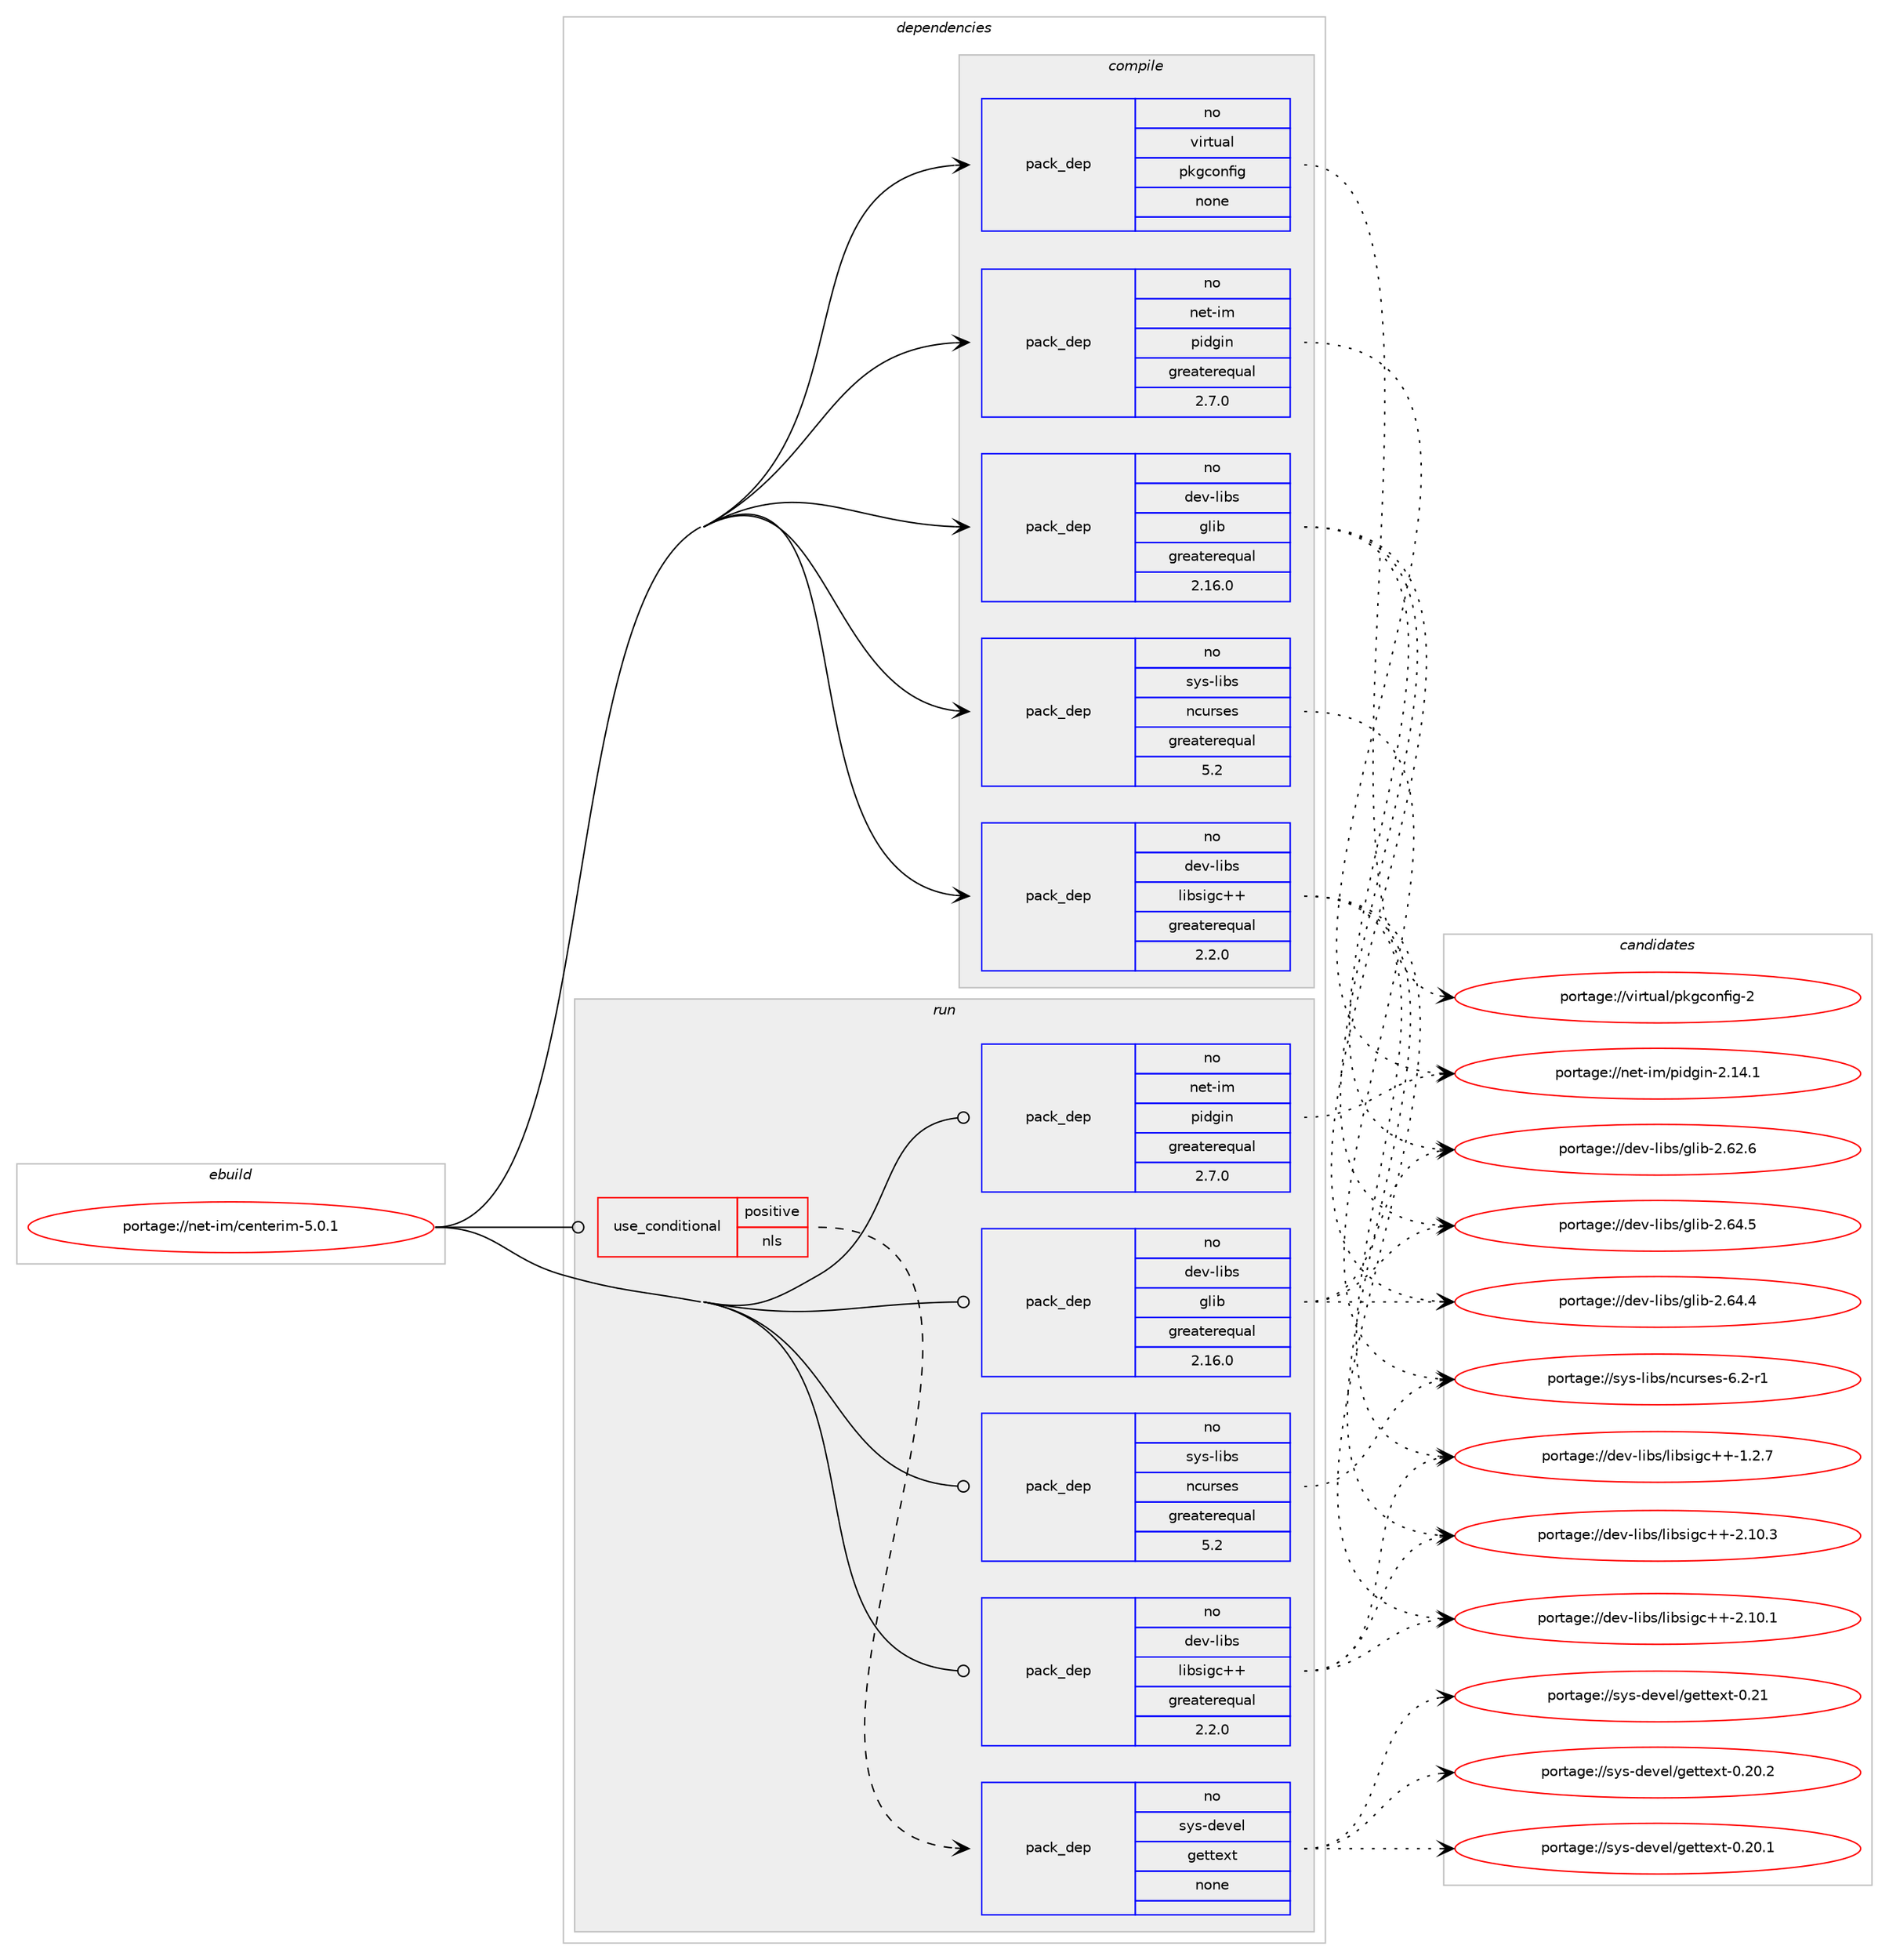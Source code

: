 digraph prolog {

# *************
# Graph options
# *************

newrank=true;
concentrate=true;
compound=true;
graph [rankdir=LR,fontname=Helvetica,fontsize=10,ranksep=1.5];#, ranksep=2.5, nodesep=0.2];
edge  [arrowhead=vee];
node  [fontname=Helvetica,fontsize=10];

# **********
# The ebuild
# **********

subgraph cluster_leftcol {
color=gray;
rank=same;
label=<<i>ebuild</i>>;
id [label="portage://net-im/centerim-5.0.1", color=red, width=4, href="../net-im/centerim-5.0.1.svg"];
}

# ****************
# The dependencies
# ****************

subgraph cluster_midcol {
color=gray;
label=<<i>dependencies</i>>;
subgraph cluster_compile {
fillcolor="#eeeeee";
style=filled;
label=<<i>compile</i>>;
subgraph pack3449 {
dependency4179 [label=<<TABLE BORDER="0" CELLBORDER="1" CELLSPACING="0" CELLPADDING="4" WIDTH="220"><TR><TD ROWSPAN="6" CELLPADDING="30">pack_dep</TD></TR><TR><TD WIDTH="110">no</TD></TR><TR><TD>dev-libs</TD></TR><TR><TD>glib</TD></TR><TR><TD>greaterequal</TD></TR><TR><TD>2.16.0</TD></TR></TABLE>>, shape=none, color=blue];
}
id:e -> dependency4179:w [weight=20,style="solid",arrowhead="vee"];
subgraph pack3450 {
dependency4180 [label=<<TABLE BORDER="0" CELLBORDER="1" CELLSPACING="0" CELLPADDING="4" WIDTH="220"><TR><TD ROWSPAN="6" CELLPADDING="30">pack_dep</TD></TR><TR><TD WIDTH="110">no</TD></TR><TR><TD>dev-libs</TD></TR><TR><TD>libsigc++</TD></TR><TR><TD>greaterequal</TD></TR><TR><TD>2.2.0</TD></TR></TABLE>>, shape=none, color=blue];
}
id:e -> dependency4180:w [weight=20,style="solid",arrowhead="vee"];
subgraph pack3451 {
dependency4181 [label=<<TABLE BORDER="0" CELLBORDER="1" CELLSPACING="0" CELLPADDING="4" WIDTH="220"><TR><TD ROWSPAN="6" CELLPADDING="30">pack_dep</TD></TR><TR><TD WIDTH="110">no</TD></TR><TR><TD>net-im</TD></TR><TR><TD>pidgin</TD></TR><TR><TD>greaterequal</TD></TR><TR><TD>2.7.0</TD></TR></TABLE>>, shape=none, color=blue];
}
id:e -> dependency4181:w [weight=20,style="solid",arrowhead="vee"];
subgraph pack3452 {
dependency4182 [label=<<TABLE BORDER="0" CELLBORDER="1" CELLSPACING="0" CELLPADDING="4" WIDTH="220"><TR><TD ROWSPAN="6" CELLPADDING="30">pack_dep</TD></TR><TR><TD WIDTH="110">no</TD></TR><TR><TD>sys-libs</TD></TR><TR><TD>ncurses</TD></TR><TR><TD>greaterequal</TD></TR><TR><TD>5.2</TD></TR></TABLE>>, shape=none, color=blue];
}
id:e -> dependency4182:w [weight=20,style="solid",arrowhead="vee"];
subgraph pack3453 {
dependency4183 [label=<<TABLE BORDER="0" CELLBORDER="1" CELLSPACING="0" CELLPADDING="4" WIDTH="220"><TR><TD ROWSPAN="6" CELLPADDING="30">pack_dep</TD></TR><TR><TD WIDTH="110">no</TD></TR><TR><TD>virtual</TD></TR><TR><TD>pkgconfig</TD></TR><TR><TD>none</TD></TR><TR><TD></TD></TR></TABLE>>, shape=none, color=blue];
}
id:e -> dependency4183:w [weight=20,style="solid",arrowhead="vee"];
}
subgraph cluster_compileandrun {
fillcolor="#eeeeee";
style=filled;
label=<<i>compile and run</i>>;
}
subgraph cluster_run {
fillcolor="#eeeeee";
style=filled;
label=<<i>run</i>>;
subgraph cond680 {
dependency4184 [label=<<TABLE BORDER="0" CELLBORDER="1" CELLSPACING="0" CELLPADDING="4"><TR><TD ROWSPAN="3" CELLPADDING="10">use_conditional</TD></TR><TR><TD>positive</TD></TR><TR><TD>nls</TD></TR></TABLE>>, shape=none, color=red];
subgraph pack3454 {
dependency4185 [label=<<TABLE BORDER="0" CELLBORDER="1" CELLSPACING="0" CELLPADDING="4" WIDTH="220"><TR><TD ROWSPAN="6" CELLPADDING="30">pack_dep</TD></TR><TR><TD WIDTH="110">no</TD></TR><TR><TD>sys-devel</TD></TR><TR><TD>gettext</TD></TR><TR><TD>none</TD></TR><TR><TD></TD></TR></TABLE>>, shape=none, color=blue];
}
dependency4184:e -> dependency4185:w [weight=20,style="dashed",arrowhead="vee"];
}
id:e -> dependency4184:w [weight=20,style="solid",arrowhead="odot"];
subgraph pack3455 {
dependency4186 [label=<<TABLE BORDER="0" CELLBORDER="1" CELLSPACING="0" CELLPADDING="4" WIDTH="220"><TR><TD ROWSPAN="6" CELLPADDING="30">pack_dep</TD></TR><TR><TD WIDTH="110">no</TD></TR><TR><TD>dev-libs</TD></TR><TR><TD>glib</TD></TR><TR><TD>greaterequal</TD></TR><TR><TD>2.16.0</TD></TR></TABLE>>, shape=none, color=blue];
}
id:e -> dependency4186:w [weight=20,style="solid",arrowhead="odot"];
subgraph pack3456 {
dependency4187 [label=<<TABLE BORDER="0" CELLBORDER="1" CELLSPACING="0" CELLPADDING="4" WIDTH="220"><TR><TD ROWSPAN="6" CELLPADDING="30">pack_dep</TD></TR><TR><TD WIDTH="110">no</TD></TR><TR><TD>dev-libs</TD></TR><TR><TD>libsigc++</TD></TR><TR><TD>greaterequal</TD></TR><TR><TD>2.2.0</TD></TR></TABLE>>, shape=none, color=blue];
}
id:e -> dependency4187:w [weight=20,style="solid",arrowhead="odot"];
subgraph pack3457 {
dependency4188 [label=<<TABLE BORDER="0" CELLBORDER="1" CELLSPACING="0" CELLPADDING="4" WIDTH="220"><TR><TD ROWSPAN="6" CELLPADDING="30">pack_dep</TD></TR><TR><TD WIDTH="110">no</TD></TR><TR><TD>net-im</TD></TR><TR><TD>pidgin</TD></TR><TR><TD>greaterequal</TD></TR><TR><TD>2.7.0</TD></TR></TABLE>>, shape=none, color=blue];
}
id:e -> dependency4188:w [weight=20,style="solid",arrowhead="odot"];
subgraph pack3458 {
dependency4189 [label=<<TABLE BORDER="0" CELLBORDER="1" CELLSPACING="0" CELLPADDING="4" WIDTH="220"><TR><TD ROWSPAN="6" CELLPADDING="30">pack_dep</TD></TR><TR><TD WIDTH="110">no</TD></TR><TR><TD>sys-libs</TD></TR><TR><TD>ncurses</TD></TR><TR><TD>greaterequal</TD></TR><TR><TD>5.2</TD></TR></TABLE>>, shape=none, color=blue];
}
id:e -> dependency4189:w [weight=20,style="solid",arrowhead="odot"];
}
}

# **************
# The candidates
# **************

subgraph cluster_choices {
rank=same;
color=gray;
label=<<i>candidates</i>>;

subgraph choice3449 {
color=black;
nodesep=1;
choice1001011184510810598115471031081059845504654524653 [label="portage://dev-libs/glib-2.64.5", color=red, width=4,href="../dev-libs/glib-2.64.5.svg"];
choice1001011184510810598115471031081059845504654524652 [label="portage://dev-libs/glib-2.64.4", color=red, width=4,href="../dev-libs/glib-2.64.4.svg"];
choice1001011184510810598115471031081059845504654504654 [label="portage://dev-libs/glib-2.62.6", color=red, width=4,href="../dev-libs/glib-2.62.6.svg"];
dependency4179:e -> choice1001011184510810598115471031081059845504654524653:w [style=dotted,weight="100"];
dependency4179:e -> choice1001011184510810598115471031081059845504654524652:w [style=dotted,weight="100"];
dependency4179:e -> choice1001011184510810598115471031081059845504654504654:w [style=dotted,weight="100"];
}
subgraph choice3450 {
color=black;
nodesep=1;
choice1001011184510810598115471081059811510510399434345504649484651 [label="portage://dev-libs/libsigc++-2.10.3", color=red, width=4,href="../dev-libs/libsigc++-2.10.3.svg"];
choice1001011184510810598115471081059811510510399434345504649484649 [label="portage://dev-libs/libsigc++-2.10.1", color=red, width=4,href="../dev-libs/libsigc++-2.10.1.svg"];
choice10010111845108105981154710810598115105103994343454946504655 [label="portage://dev-libs/libsigc++-1.2.7", color=red, width=4,href="../dev-libs/libsigc++-1.2.7.svg"];
dependency4180:e -> choice1001011184510810598115471081059811510510399434345504649484651:w [style=dotted,weight="100"];
dependency4180:e -> choice1001011184510810598115471081059811510510399434345504649484649:w [style=dotted,weight="100"];
dependency4180:e -> choice10010111845108105981154710810598115105103994343454946504655:w [style=dotted,weight="100"];
}
subgraph choice3451 {
color=black;
nodesep=1;
choice110101116451051094711210510010310511045504649524649 [label="portage://net-im/pidgin-2.14.1", color=red, width=4,href="../net-im/pidgin-2.14.1.svg"];
dependency4181:e -> choice110101116451051094711210510010310511045504649524649:w [style=dotted,weight="100"];
}
subgraph choice3452 {
color=black;
nodesep=1;
choice11512111545108105981154711099117114115101115455446504511449 [label="portage://sys-libs/ncurses-6.2-r1", color=red, width=4,href="../sys-libs/ncurses-6.2-r1.svg"];
dependency4182:e -> choice11512111545108105981154711099117114115101115455446504511449:w [style=dotted,weight="100"];
}
subgraph choice3453 {
color=black;
nodesep=1;
choice1181051141161179710847112107103991111101021051034550 [label="portage://virtual/pkgconfig-2", color=red, width=4,href="../virtual/pkgconfig-2.svg"];
dependency4183:e -> choice1181051141161179710847112107103991111101021051034550:w [style=dotted,weight="100"];
}
subgraph choice3454 {
color=black;
nodesep=1;
choice11512111545100101118101108471031011161161011201164548465049 [label="portage://sys-devel/gettext-0.21", color=red, width=4,href="../sys-devel/gettext-0.21.svg"];
choice115121115451001011181011084710310111611610112011645484650484650 [label="portage://sys-devel/gettext-0.20.2", color=red, width=4,href="../sys-devel/gettext-0.20.2.svg"];
choice115121115451001011181011084710310111611610112011645484650484649 [label="portage://sys-devel/gettext-0.20.1", color=red, width=4,href="../sys-devel/gettext-0.20.1.svg"];
dependency4185:e -> choice11512111545100101118101108471031011161161011201164548465049:w [style=dotted,weight="100"];
dependency4185:e -> choice115121115451001011181011084710310111611610112011645484650484650:w [style=dotted,weight="100"];
dependency4185:e -> choice115121115451001011181011084710310111611610112011645484650484649:w [style=dotted,weight="100"];
}
subgraph choice3455 {
color=black;
nodesep=1;
choice1001011184510810598115471031081059845504654524653 [label="portage://dev-libs/glib-2.64.5", color=red, width=4,href="../dev-libs/glib-2.64.5.svg"];
choice1001011184510810598115471031081059845504654524652 [label="portage://dev-libs/glib-2.64.4", color=red, width=4,href="../dev-libs/glib-2.64.4.svg"];
choice1001011184510810598115471031081059845504654504654 [label="portage://dev-libs/glib-2.62.6", color=red, width=4,href="../dev-libs/glib-2.62.6.svg"];
dependency4186:e -> choice1001011184510810598115471031081059845504654524653:w [style=dotted,weight="100"];
dependency4186:e -> choice1001011184510810598115471031081059845504654524652:w [style=dotted,weight="100"];
dependency4186:e -> choice1001011184510810598115471031081059845504654504654:w [style=dotted,weight="100"];
}
subgraph choice3456 {
color=black;
nodesep=1;
choice1001011184510810598115471081059811510510399434345504649484651 [label="portage://dev-libs/libsigc++-2.10.3", color=red, width=4,href="../dev-libs/libsigc++-2.10.3.svg"];
choice1001011184510810598115471081059811510510399434345504649484649 [label="portage://dev-libs/libsigc++-2.10.1", color=red, width=4,href="../dev-libs/libsigc++-2.10.1.svg"];
choice10010111845108105981154710810598115105103994343454946504655 [label="portage://dev-libs/libsigc++-1.2.7", color=red, width=4,href="../dev-libs/libsigc++-1.2.7.svg"];
dependency4187:e -> choice1001011184510810598115471081059811510510399434345504649484651:w [style=dotted,weight="100"];
dependency4187:e -> choice1001011184510810598115471081059811510510399434345504649484649:w [style=dotted,weight="100"];
dependency4187:e -> choice10010111845108105981154710810598115105103994343454946504655:w [style=dotted,weight="100"];
}
subgraph choice3457 {
color=black;
nodesep=1;
choice110101116451051094711210510010310511045504649524649 [label="portage://net-im/pidgin-2.14.1", color=red, width=4,href="../net-im/pidgin-2.14.1.svg"];
dependency4188:e -> choice110101116451051094711210510010310511045504649524649:w [style=dotted,weight="100"];
}
subgraph choice3458 {
color=black;
nodesep=1;
choice11512111545108105981154711099117114115101115455446504511449 [label="portage://sys-libs/ncurses-6.2-r1", color=red, width=4,href="../sys-libs/ncurses-6.2-r1.svg"];
dependency4189:e -> choice11512111545108105981154711099117114115101115455446504511449:w [style=dotted,weight="100"];
}
}

}
